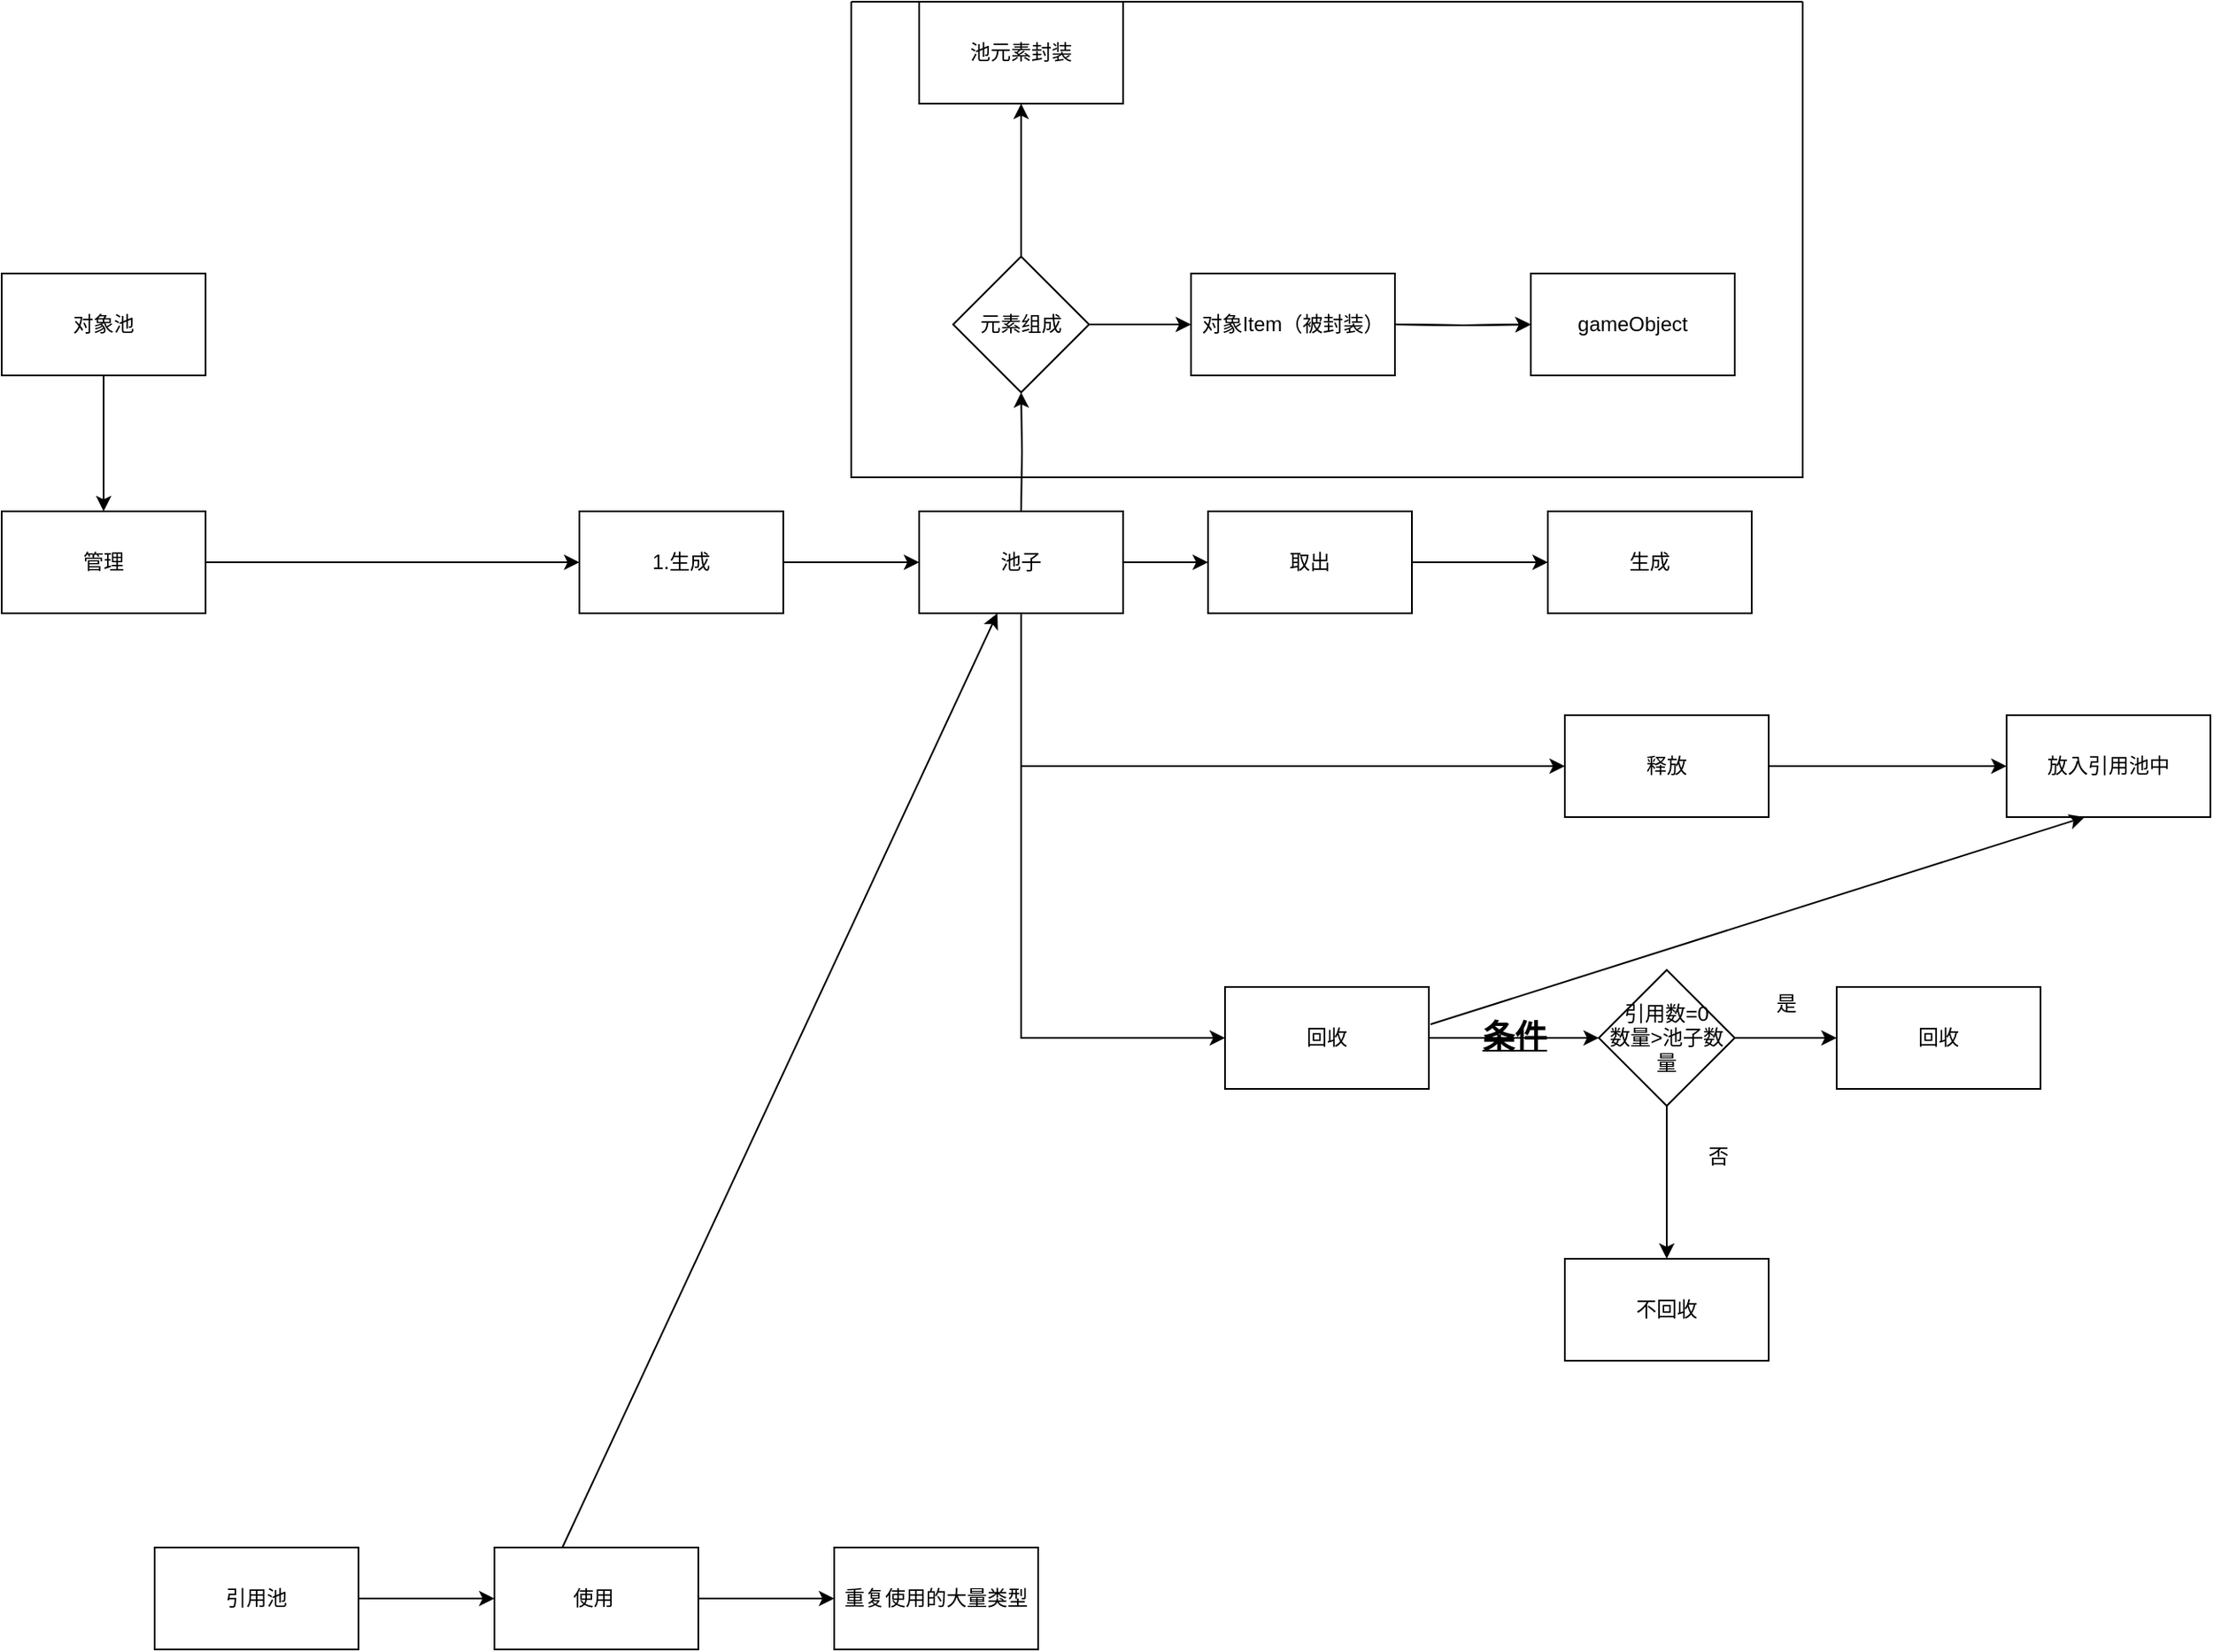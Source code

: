 <mxfile version="20.0.1" type="github">
  <diagram id="ZGKUrq4hD0NuAZbzeU3i" name="Page-1">
    <mxGraphModel dx="1422" dy="794" grid="1" gridSize="10" guides="1" tooltips="1" connect="1" arrows="1" fold="1" page="1" pageScale="1" pageWidth="827" pageHeight="1169" math="0" shadow="0">
      <root>
        <mxCell id="0" />
        <mxCell id="1" parent="0" />
        <mxCell id="8ifyzaVZ6uN9mZMzue3X-3" value="" style="edgeStyle=orthogonalEdgeStyle;rounded=0;orthogonalLoop=1;jettySize=auto;html=1;" parent="1" source="8ifyzaVZ6uN9mZMzue3X-1" target="8ifyzaVZ6uN9mZMzue3X-2" edge="1">
          <mxGeometry relative="1" as="geometry" />
        </mxCell>
        <mxCell id="8ifyzaVZ6uN9mZMzue3X-1" value="对象池" style="rounded=0;whiteSpace=wrap;html=1;" parent="1" vertex="1">
          <mxGeometry x="290" y="200" width="120" height="60" as="geometry" />
        </mxCell>
        <mxCell id="8ifyzaVZ6uN9mZMzue3X-5" value="" style="edgeStyle=orthogonalEdgeStyle;rounded=0;orthogonalLoop=1;jettySize=auto;html=1;" parent="1" source="8ifyzaVZ6uN9mZMzue3X-2" target="8ifyzaVZ6uN9mZMzue3X-4" edge="1">
          <mxGeometry relative="1" as="geometry" />
        </mxCell>
        <mxCell id="8ifyzaVZ6uN9mZMzue3X-2" value="管理" style="rounded=0;whiteSpace=wrap;html=1;" parent="1" vertex="1">
          <mxGeometry x="290" y="340" width="120" height="60" as="geometry" />
        </mxCell>
        <mxCell id="8ifyzaVZ6uN9mZMzue3X-27" value="" style="group" parent="1" vertex="1" connectable="0">
          <mxGeometry x="630" y="190" width="960" height="490" as="geometry" />
        </mxCell>
        <mxCell id="8ifyzaVZ6uN9mZMzue3X-7" value="" style="edgeStyle=orthogonalEdgeStyle;rounded=0;orthogonalLoop=1;jettySize=auto;html=1;" parent="8ifyzaVZ6uN9mZMzue3X-27" target="8ifyzaVZ6uN9mZMzue3X-6" edge="1">
          <mxGeometry relative="1" as="geometry">
            <mxPoint x="260" y="220" as="sourcePoint" />
            <Array as="points">
              <mxPoint x="260" y="460" />
            </Array>
          </mxGeometry>
        </mxCell>
        <mxCell id="8ifyzaVZ6uN9mZMzue3X-24" value="" style="edgeStyle=orthogonalEdgeStyle;rounded=0;orthogonalLoop=1;jettySize=auto;html=1;" parent="8ifyzaVZ6uN9mZMzue3X-27" target="8ifyzaVZ6uN9mZMzue3X-23" edge="1">
          <mxGeometry relative="1" as="geometry">
            <mxPoint x="260" y="150" as="sourcePoint" />
          </mxGeometry>
        </mxCell>
        <mxCell id="8ifyzaVZ6uN9mZMzue3X-4" value="1.生成" style="whiteSpace=wrap;html=1;rounded=0;" parent="8ifyzaVZ6uN9mZMzue3X-27" vertex="1">
          <mxGeometry y="150" width="120" height="60" as="geometry" />
        </mxCell>
        <mxCell id="8ifyzaVZ6uN9mZMzue3X-6" value="回收" style="whiteSpace=wrap;html=1;rounded=0;" parent="8ifyzaVZ6uN9mZMzue3X-27" vertex="1">
          <mxGeometry x="380" y="430" width="120" height="60" as="geometry" />
        </mxCell>
        <mxCell id="8ifyzaVZ6uN9mZMzue3X-8" value="释放" style="whiteSpace=wrap;html=1;rounded=0;" parent="8ifyzaVZ6uN9mZMzue3X-27" vertex="1">
          <mxGeometry x="580" y="270" width="120" height="60" as="geometry" />
        </mxCell>
        <mxCell id="8ifyzaVZ6uN9mZMzue3X-10" value="放入引用池中" style="whiteSpace=wrap;html=1;rounded=0;" parent="8ifyzaVZ6uN9mZMzue3X-27" vertex="1">
          <mxGeometry x="840" y="270" width="120" height="60" as="geometry" />
        </mxCell>
        <mxCell id="8ifyzaVZ6uN9mZMzue3X-11" value="" style="edgeStyle=orthogonalEdgeStyle;rounded=0;orthogonalLoop=1;jettySize=auto;html=1;" parent="8ifyzaVZ6uN9mZMzue3X-27" source="8ifyzaVZ6uN9mZMzue3X-8" target="8ifyzaVZ6uN9mZMzue3X-10" edge="1">
          <mxGeometry relative="1" as="geometry" />
        </mxCell>
        <mxCell id="8ifyzaVZ6uN9mZMzue3X-12" value="池子" style="whiteSpace=wrap;html=1;rounded=0;" parent="8ifyzaVZ6uN9mZMzue3X-27" vertex="1">
          <mxGeometry x="200" y="150" width="120" height="60" as="geometry" />
        </mxCell>
        <mxCell id="8ifyzaVZ6uN9mZMzue3X-13" value="" style="edgeStyle=orthogonalEdgeStyle;rounded=0;orthogonalLoop=1;jettySize=auto;html=1;" parent="8ifyzaVZ6uN9mZMzue3X-27" source="8ifyzaVZ6uN9mZMzue3X-4" target="8ifyzaVZ6uN9mZMzue3X-12" edge="1">
          <mxGeometry relative="1" as="geometry" />
        </mxCell>
        <mxCell id="8ifyzaVZ6uN9mZMzue3X-9" value="" style="edgeStyle=orthogonalEdgeStyle;rounded=0;orthogonalLoop=1;jettySize=auto;html=1;exitX=0.5;exitY=1;exitDx=0;exitDy=0;" parent="8ifyzaVZ6uN9mZMzue3X-27" source="8ifyzaVZ6uN9mZMzue3X-12" target="8ifyzaVZ6uN9mZMzue3X-8" edge="1">
          <mxGeometry relative="1" as="geometry">
            <mxPoint x="260" y="300" as="sourcePoint" />
            <Array as="points">
              <mxPoint x="260" y="300" />
            </Array>
          </mxGeometry>
        </mxCell>
        <mxCell id="8ifyzaVZ6uN9mZMzue3X-14" value="取出" style="whiteSpace=wrap;html=1;rounded=0;" parent="8ifyzaVZ6uN9mZMzue3X-27" vertex="1">
          <mxGeometry x="370" y="150" width="120" height="60" as="geometry" />
        </mxCell>
        <mxCell id="8ifyzaVZ6uN9mZMzue3X-15" value="" style="edgeStyle=orthogonalEdgeStyle;rounded=0;orthogonalLoop=1;jettySize=auto;html=1;" parent="8ifyzaVZ6uN9mZMzue3X-27" source="8ifyzaVZ6uN9mZMzue3X-12" target="8ifyzaVZ6uN9mZMzue3X-14" edge="1">
          <mxGeometry relative="1" as="geometry" />
        </mxCell>
        <mxCell id="8ifyzaVZ6uN9mZMzue3X-16" value="生成" style="whiteSpace=wrap;html=1;rounded=0;" parent="8ifyzaVZ6uN9mZMzue3X-27" vertex="1">
          <mxGeometry x="570" y="150" width="120" height="60" as="geometry" />
        </mxCell>
        <mxCell id="8ifyzaVZ6uN9mZMzue3X-20" value="" style="endArrow=classic;html=1;rounded=0;exitX=1.008;exitY=0.367;exitDx=0;exitDy=0;exitPerimeter=0;entryX=0.383;entryY=1;entryDx=0;entryDy=0;entryPerimeter=0;" parent="8ifyzaVZ6uN9mZMzue3X-27" source="8ifyzaVZ6uN9mZMzue3X-6" target="8ifyzaVZ6uN9mZMzue3X-10" edge="1">
          <mxGeometry width="50" height="50" relative="1" as="geometry">
            <mxPoint x="340" y="350" as="sourcePoint" />
            <mxPoint x="390" y="300" as="targetPoint" />
          </mxGeometry>
        </mxCell>
        <mxCell id="8ifyzaVZ6uN9mZMzue3X-28" value="" style="endArrow=classic;html=1;rounded=0;entryX=0;entryY=0.5;entryDx=0;entryDy=0;" parent="8ifyzaVZ6uN9mZMzue3X-27" target="8ifyzaVZ6uN9mZMzue3X-16" edge="1">
          <mxGeometry width="50" height="50" relative="1" as="geometry">
            <mxPoint x="490" y="180" as="sourcePoint" />
            <mxPoint x="540" y="140" as="targetPoint" />
            <Array as="points">
              <mxPoint x="520" y="180" />
            </Array>
          </mxGeometry>
        </mxCell>
        <mxCell id="VEQ589vf9PC211Dlt9Ud-20" value="gameObject" style="whiteSpace=wrap;html=1;rounded=0;" vertex="1" parent="8ifyzaVZ6uN9mZMzue3X-27">
          <mxGeometry x="560" y="10" width="120" height="60" as="geometry" />
        </mxCell>
        <mxCell id="VEQ589vf9PC211Dlt9Ud-21" value="" style="edgeStyle=orthogonalEdgeStyle;rounded=0;orthogonalLoop=1;jettySize=auto;html=1;" edge="1" target="VEQ589vf9PC211Dlt9Ud-20" parent="8ifyzaVZ6uN9mZMzue3X-27">
          <mxGeometry relative="1" as="geometry">
            <mxPoint x="480" y="40" as="sourcePoint" />
          </mxGeometry>
        </mxCell>
        <mxCell id="VEQ589vf9PC211Dlt9Ud-22" value="gameObject" style="whiteSpace=wrap;html=1;rounded=0;" vertex="1" parent="8ifyzaVZ6uN9mZMzue3X-27">
          <mxGeometry x="560" y="10" width="120" height="60" as="geometry" />
        </mxCell>
        <mxCell id="VEQ589vf9PC211Dlt9Ud-23" value="" style="edgeStyle=orthogonalEdgeStyle;rounded=0;orthogonalLoop=1;jettySize=auto;html=1;" edge="1" target="VEQ589vf9PC211Dlt9Ud-22" parent="8ifyzaVZ6uN9mZMzue3X-27">
          <mxGeometry relative="1" as="geometry">
            <mxPoint x="480" y="40" as="sourcePoint" />
          </mxGeometry>
        </mxCell>
        <mxCell id="VEQ589vf9PC211Dlt9Ud-24" value="" style="group" vertex="1" connectable="0" parent="8ifyzaVZ6uN9mZMzue3X-27">
          <mxGeometry x="220" width="260" height="80" as="geometry" />
        </mxCell>
        <mxCell id="8ifyzaVZ6uN9mZMzue3X-23" value="元素组成" style="rhombus;whiteSpace=wrap;html=1;rounded=0;" parent="VEQ589vf9PC211Dlt9Ud-24" vertex="1">
          <mxGeometry width="80" height="80" as="geometry" />
        </mxCell>
        <mxCell id="8ifyzaVZ6uN9mZMzue3X-25" value="对象Item（被封装）" style="whiteSpace=wrap;html=1;rounded=0;" parent="VEQ589vf9PC211Dlt9Ud-24" vertex="1">
          <mxGeometry x="140" y="10" width="120" height="60" as="geometry" />
        </mxCell>
        <mxCell id="8ifyzaVZ6uN9mZMzue3X-26" value="" style="edgeStyle=orthogonalEdgeStyle;rounded=0;orthogonalLoop=1;jettySize=auto;html=1;" parent="VEQ589vf9PC211Dlt9Ud-24" source="8ifyzaVZ6uN9mZMzue3X-23" target="8ifyzaVZ6uN9mZMzue3X-25" edge="1">
          <mxGeometry relative="1" as="geometry" />
        </mxCell>
        <mxCell id="8ifyzaVZ6uN9mZMzue3X-32" value="" style="edgeStyle=orthogonalEdgeStyle;rounded=0;orthogonalLoop=1;jettySize=auto;html=1;" parent="1" source="8ifyzaVZ6uN9mZMzue3X-29" target="8ifyzaVZ6uN9mZMzue3X-31" edge="1">
          <mxGeometry relative="1" as="geometry" />
        </mxCell>
        <mxCell id="8ifyzaVZ6uN9mZMzue3X-34" value="" style="edgeStyle=orthogonalEdgeStyle;rounded=0;orthogonalLoop=1;jettySize=auto;html=1;" parent="1" source="8ifyzaVZ6uN9mZMzue3X-29" target="8ifyzaVZ6uN9mZMzue3X-33" edge="1">
          <mxGeometry relative="1" as="geometry" />
        </mxCell>
        <mxCell id="8ifyzaVZ6uN9mZMzue3X-29" value="引用数=0&lt;br&gt;数量&amp;gt;池子数量" style="rhombus;whiteSpace=wrap;html=1;rounded=0;" parent="1" vertex="1">
          <mxGeometry x="1230" y="610" width="80" height="80" as="geometry" />
        </mxCell>
        <mxCell id="8ifyzaVZ6uN9mZMzue3X-30" value="" style="edgeStyle=orthogonalEdgeStyle;rounded=0;orthogonalLoop=1;jettySize=auto;html=1;" parent="1" source="8ifyzaVZ6uN9mZMzue3X-6" target="8ifyzaVZ6uN9mZMzue3X-29" edge="1">
          <mxGeometry relative="1" as="geometry" />
        </mxCell>
        <mxCell id="8ifyzaVZ6uN9mZMzue3X-31" value="回收" style="whiteSpace=wrap;html=1;rounded=0;" parent="1" vertex="1">
          <mxGeometry x="1370" y="620" width="120" height="60" as="geometry" />
        </mxCell>
        <mxCell id="8ifyzaVZ6uN9mZMzue3X-33" value="不回收" style="whiteSpace=wrap;html=1;rounded=0;" parent="1" vertex="1">
          <mxGeometry x="1210" y="780" width="120" height="60" as="geometry" />
        </mxCell>
        <mxCell id="8ifyzaVZ6uN9mZMzue3X-39" value="是" style="text;html=1;align=center;verticalAlign=middle;resizable=0;points=[];autosize=1;strokeColor=none;fillColor=none;" parent="1" vertex="1">
          <mxGeometry x="1325" y="620" width="30" height="20" as="geometry" />
        </mxCell>
        <mxCell id="8ifyzaVZ6uN9mZMzue3X-40" value="否" style="text;html=1;align=center;verticalAlign=middle;resizable=0;points=[];autosize=1;strokeColor=none;fillColor=none;" parent="1" vertex="1">
          <mxGeometry x="1285" y="710" width="30" height="20" as="geometry" />
        </mxCell>
        <mxCell id="8ifyzaVZ6uN9mZMzue3X-41" value="&lt;b&gt;&lt;u style=&quot;&quot;&gt;&lt;font style=&quot;font-size: 19px;&quot;&gt;条件&lt;/font&gt;&lt;/u&gt;&lt;/b&gt;" style="text;html=1;align=center;verticalAlign=middle;resizable=0;points=[];autosize=1;strokeColor=none;fillColor=none;" parent="1" vertex="1">
          <mxGeometry x="1155" y="640" width="50" height="20" as="geometry" />
        </mxCell>
        <mxCell id="8ifyzaVZ6uN9mZMzue3X-44" value="池元素封装" style="whiteSpace=wrap;html=1;rounded=0;" parent="1" vertex="1">
          <mxGeometry x="830" y="40" width="120" height="60" as="geometry" />
        </mxCell>
        <mxCell id="8ifyzaVZ6uN9mZMzue3X-45" value="" style="edgeStyle=orthogonalEdgeStyle;rounded=0;orthogonalLoop=1;jettySize=auto;html=1;fontSize=19;" parent="1" source="8ifyzaVZ6uN9mZMzue3X-23" target="8ifyzaVZ6uN9mZMzue3X-44" edge="1">
          <mxGeometry relative="1" as="geometry" />
        </mxCell>
        <mxCell id="VEQ589vf9PC211Dlt9Ud-11" value="" style="edgeStyle=orthogonalEdgeStyle;rounded=0;orthogonalLoop=1;jettySize=auto;html=1;" edge="1" parent="1" source="VEQ589vf9PC211Dlt9Ud-1" target="VEQ589vf9PC211Dlt9Ud-10">
          <mxGeometry relative="1" as="geometry" />
        </mxCell>
        <mxCell id="VEQ589vf9PC211Dlt9Ud-1" value="引用池" style="rounded=0;whiteSpace=wrap;html=1;" vertex="1" parent="1">
          <mxGeometry x="380" y="950" width="120" height="60" as="geometry" />
        </mxCell>
        <mxCell id="VEQ589vf9PC211Dlt9Ud-13" value="" style="edgeStyle=orthogonalEdgeStyle;rounded=0;orthogonalLoop=1;jettySize=auto;html=1;" edge="1" parent="1" source="VEQ589vf9PC211Dlt9Ud-10" target="VEQ589vf9PC211Dlt9Ud-12">
          <mxGeometry relative="1" as="geometry" />
        </mxCell>
        <mxCell id="VEQ589vf9PC211Dlt9Ud-10" value="使用&lt;span style=&quot;white-space: pre;&quot;&gt;	&lt;/span&gt;" style="whiteSpace=wrap;html=1;rounded=0;" vertex="1" parent="1">
          <mxGeometry x="580" y="950" width="120" height="60" as="geometry" />
        </mxCell>
        <mxCell id="VEQ589vf9PC211Dlt9Ud-12" value="重复使用的大量类型" style="whiteSpace=wrap;html=1;rounded=0;" vertex="1" parent="1">
          <mxGeometry x="780" y="950" width="120" height="60" as="geometry" />
        </mxCell>
        <mxCell id="VEQ589vf9PC211Dlt9Ud-14" value="" style="endArrow=classic;html=1;rounded=0;" edge="1" parent="1" target="8ifyzaVZ6uN9mZMzue3X-12">
          <mxGeometry width="50" height="50" relative="1" as="geometry">
            <mxPoint x="620" y="950" as="sourcePoint" />
            <mxPoint x="720" y="860" as="targetPoint" />
          </mxGeometry>
        </mxCell>
        <mxCell id="VEQ589vf9PC211Dlt9Ud-19" value="" style="swimlane;startSize=0;" vertex="1" parent="1">
          <mxGeometry x="790" y="40" width="560" height="280" as="geometry" />
        </mxCell>
      </root>
    </mxGraphModel>
  </diagram>
</mxfile>
